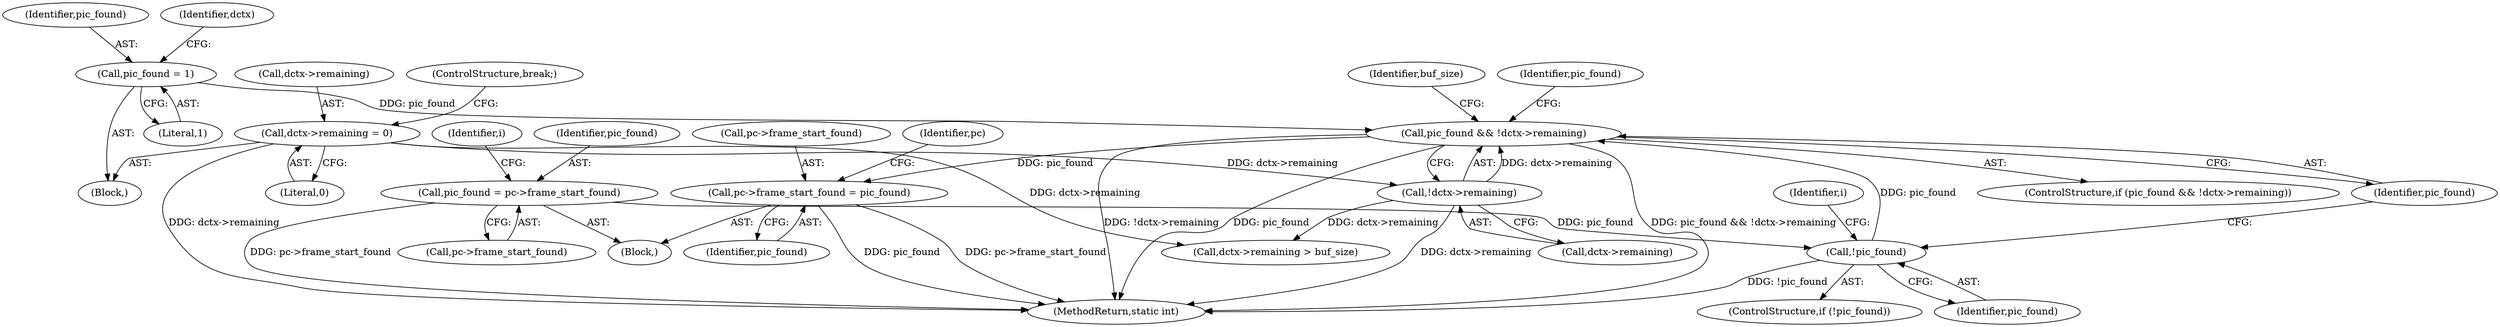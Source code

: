 digraph "0_FFmpeg_611b35627488a8d0763e75c25ee0875c5b7987dd@API" {
"1000170" [label="(Call,pic_found && !dctx->remaining)"];
"1000155" [label="(Call,pic_found = 1)"];
"1000130" [label="(Call,!pic_found)"];
"1000120" [label="(Call,pic_found = pc->frame_start_found)"];
"1000172" [label="(Call,!dctx->remaining)"];
"1000163" [label="(Call,dctx->remaining = 0)"];
"1000385" [label="(Call,pc->frame_start_found = pic_found)"];
"1000173" [label="(Call,dctx->remaining)"];
"1000385" [label="(Call,pc->frame_start_found = pic_found)"];
"1000156" [label="(Identifier,pic_found)"];
"1000168" [label="(ControlStructure,break;)"];
"1000389" [label="(Identifier,pic_found)"];
"1000343" [label="(Call,dctx->remaining > buf_size)"];
"1000155" [label="(Call,pic_found = 1)"];
"1000152" [label="(Block,)"];
"1000386" [label="(Call,pc->frame_start_found)"];
"1000164" [label="(Call,dctx->remaining)"];
"1000120" [label="(Call,pic_found = pc->frame_start_found)"];
"1000105" [label="(Block,)"];
"1000129" [label="(ControlStructure,if (!pic_found))"];
"1000171" [label="(Identifier,pic_found)"];
"1000157" [label="(Literal,1)"];
"1000127" [label="(Identifier,i)"];
"1000392" [label="(Identifier,pc)"];
"1000397" [label="(MethodReturn,static int)"];
"1000130" [label="(Call,!pic_found)"];
"1000170" [label="(Call,pic_found && !dctx->remaining)"];
"1000135" [label="(Identifier,i)"];
"1000121" [label="(Identifier,pic_found)"];
"1000163" [label="(Call,dctx->remaining = 0)"];
"1000340" [label="(Identifier,pic_found)"];
"1000122" [label="(Call,pc->frame_start_found)"];
"1000172" [label="(Call,!dctx->remaining)"];
"1000160" [label="(Identifier,dctx)"];
"1000179" [label="(Identifier,buf_size)"];
"1000131" [label="(Identifier,pic_found)"];
"1000167" [label="(Literal,0)"];
"1000169" [label="(ControlStructure,if (pic_found && !dctx->remaining))"];
"1000170" -> "1000169"  [label="AST: "];
"1000170" -> "1000171"  [label="CFG: "];
"1000170" -> "1000172"  [label="CFG: "];
"1000171" -> "1000170"  [label="AST: "];
"1000172" -> "1000170"  [label="AST: "];
"1000179" -> "1000170"  [label="CFG: "];
"1000340" -> "1000170"  [label="CFG: "];
"1000170" -> "1000397"  [label="DDG: !dctx->remaining"];
"1000170" -> "1000397"  [label="DDG: pic_found"];
"1000170" -> "1000397"  [label="DDG: pic_found && !dctx->remaining"];
"1000155" -> "1000170"  [label="DDG: pic_found"];
"1000130" -> "1000170"  [label="DDG: pic_found"];
"1000172" -> "1000170"  [label="DDG: dctx->remaining"];
"1000170" -> "1000385"  [label="DDG: pic_found"];
"1000155" -> "1000152"  [label="AST: "];
"1000155" -> "1000157"  [label="CFG: "];
"1000156" -> "1000155"  [label="AST: "];
"1000157" -> "1000155"  [label="AST: "];
"1000160" -> "1000155"  [label="CFG: "];
"1000130" -> "1000129"  [label="AST: "];
"1000130" -> "1000131"  [label="CFG: "];
"1000131" -> "1000130"  [label="AST: "];
"1000135" -> "1000130"  [label="CFG: "];
"1000171" -> "1000130"  [label="CFG: "];
"1000130" -> "1000397"  [label="DDG: !pic_found"];
"1000120" -> "1000130"  [label="DDG: pic_found"];
"1000120" -> "1000105"  [label="AST: "];
"1000120" -> "1000122"  [label="CFG: "];
"1000121" -> "1000120"  [label="AST: "];
"1000122" -> "1000120"  [label="AST: "];
"1000127" -> "1000120"  [label="CFG: "];
"1000120" -> "1000397"  [label="DDG: pc->frame_start_found"];
"1000172" -> "1000173"  [label="CFG: "];
"1000173" -> "1000172"  [label="AST: "];
"1000172" -> "1000397"  [label="DDG: dctx->remaining"];
"1000163" -> "1000172"  [label="DDG: dctx->remaining"];
"1000172" -> "1000343"  [label="DDG: dctx->remaining"];
"1000163" -> "1000152"  [label="AST: "];
"1000163" -> "1000167"  [label="CFG: "];
"1000164" -> "1000163"  [label="AST: "];
"1000167" -> "1000163"  [label="AST: "];
"1000168" -> "1000163"  [label="CFG: "];
"1000163" -> "1000397"  [label="DDG: dctx->remaining"];
"1000163" -> "1000343"  [label="DDG: dctx->remaining"];
"1000385" -> "1000105"  [label="AST: "];
"1000385" -> "1000389"  [label="CFG: "];
"1000386" -> "1000385"  [label="AST: "];
"1000389" -> "1000385"  [label="AST: "];
"1000392" -> "1000385"  [label="CFG: "];
"1000385" -> "1000397"  [label="DDG: pic_found"];
"1000385" -> "1000397"  [label="DDG: pc->frame_start_found"];
}
